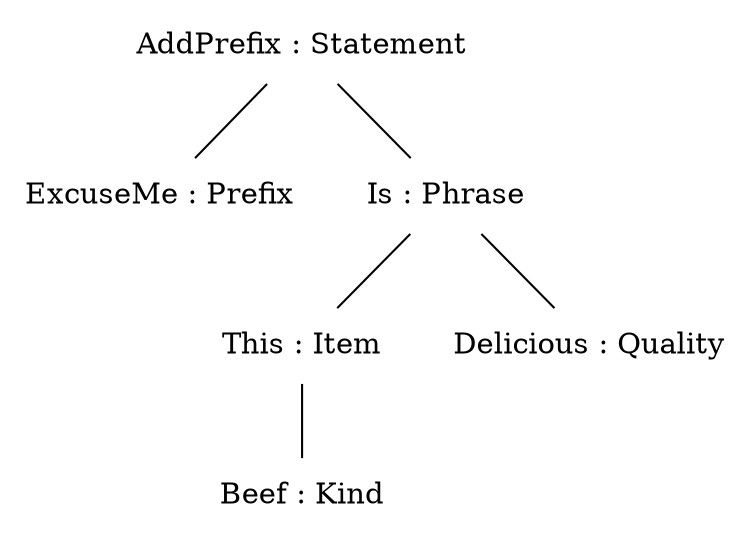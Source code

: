 graph {
n0[label = "AddPrefix : Statement", style = "solid", shape = "plaintext"] ;
n0_0[label = "ExcuseMe : Prefix", style = "solid", shape = "plaintext"] ;
n0 -- n0_0 [style = "solid"];
n1_0[label = "Is : Phrase", style = "solid", shape = "plaintext"] ;
n0 -- n1_0 [style = "solid"];
n0_1_0[label = "This : Item", style = "solid", shape = "plaintext"] ;
n1_0 -- n0_1_0 [style = "solid"];
n0_0_1_0[label = "Beef : Kind", style = "solid", shape = "plaintext"] ;
n0_1_0 -- n0_0_1_0 [style = "solid"];
n1_1_0[label = "Delicious : Quality", style = "solid", shape = "plaintext"] ;
n1_0 -- n1_1_0 [style = "solid"];
}